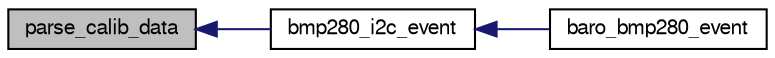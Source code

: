 digraph "parse_calib_data"
{
  edge [fontname="FreeSans",fontsize="10",labelfontname="FreeSans",labelfontsize="10"];
  node [fontname="FreeSans",fontsize="10",shape=record];
  rankdir="LR";
  Node1 [label="parse_calib_data",height=0.2,width=0.4,color="black", fillcolor="grey75", style="filled", fontcolor="black"];
  Node1 -> Node2 [dir="back",color="midnightblue",fontsize="10",style="solid",fontname="FreeSans"];
  Node2 [label="bmp280_i2c_event",height=0.2,width=0.4,color="black", fillcolor="white", style="filled",URL="$bmp280__i2c_8h.html#a0bf25b8fdcaf97cc1fa848c8ad154c1f"];
  Node2 -> Node3 [dir="back",color="midnightblue",fontsize="10",style="solid",fontname="FreeSans"];
  Node3 [label="baro_bmp280_event",height=0.2,width=0.4,color="black", fillcolor="white", style="filled",URL="$baro__bmp280__i2c_8h.html#af54cb2d222ce142b39a34c7c777c6be0"];
}
